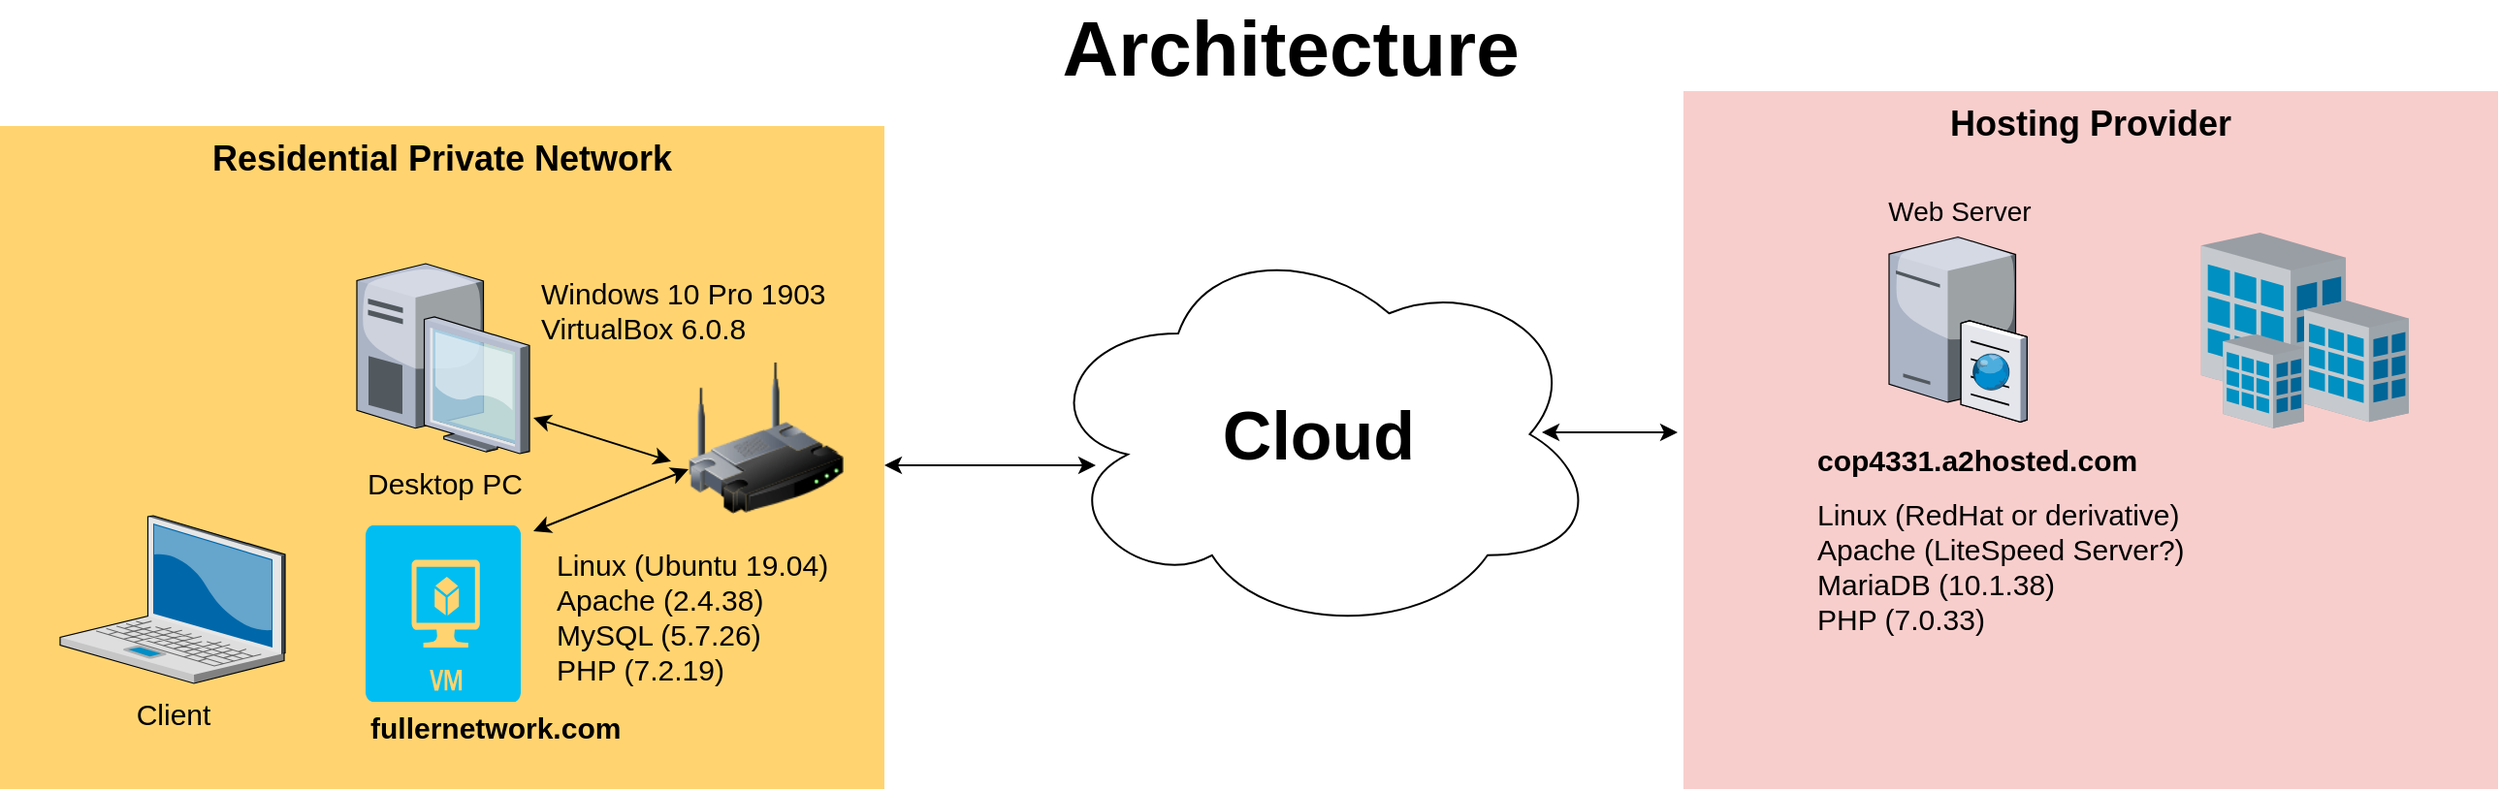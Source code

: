 <mxfile version="10.7.5" type="device"><diagram name="Page-1" id="e3a06f82-3646-2815-327d-82caf3d4e204"><mxGraphModel dx="1640" dy="841" grid="0" gridSize="10" guides="1" tooltips="1" connect="1" arrows="1" fold="1" page="1" pageScale="1.5" pageWidth="1169" pageHeight="826" background="none" math="0" shadow="0"><root><mxCell id="0" style=";html=1;"/><mxCell id="1" style=";html=1;" parent="0"/><mxCell id="6a7d8f32e03d9370-61" value="&lt;span style=&quot;font-size: 18px&quot;&gt;&lt;b&gt;Hosting Provider&lt;/b&gt;&lt;/span&gt;" style="whiteSpace=wrap;html=1;fillColor=#f8cecc;fontSize=14;strokeColor=none;verticalAlign=top;" parent="1" vertex="1"><mxGeometry x="1133" y="73" width="420" height="360" as="geometry"/></mxCell><mxCell id="6a7d8f32e03d9370-57" value="&lt;font style=&quot;font-size: 18px&quot;&gt;&lt;b&gt;Residential Private Network&lt;/b&gt;&lt;/font&gt;" style="whiteSpace=wrap;html=1;fillColor=#FFD470;gradientColor=none;fontSize=14;strokeColor=none;verticalAlign=top;" parent="1" vertex="1"><mxGeometry x="265" y="91" width="456" height="342" as="geometry"/></mxCell><mxCell id="6a7d8f32e03d9370-1" value="&lt;font style=&quot;font-size: 15px&quot;&gt;Client&lt;/font&gt;" style="verticalLabelPosition=bottom;aspect=fixed;html=1;verticalAlign=top;strokeColor=none;shape=mxgraph.citrix.laptop_2;fillColor=#66B2FF;gradientColor=#0066CC;fontSize=14;" parent="1" vertex="1"><mxGeometry x="296.0" y="292" width="116" height="86.5" as="geometry"/></mxCell><mxCell id="6a7d8f32e03d9370-5" value="&lt;font style=&quot;font-size: 15px&quot;&gt;Desktop PC&lt;/font&gt;" style="verticalLabelPosition=bottom;aspect=fixed;html=1;verticalAlign=top;strokeColor=none;shape=mxgraph.citrix.desktop;fillColor=#66B2FF;gradientColor=#0066CC;fontSize=14;" parent="1" vertex="1"><mxGeometry x="449" y="162.0" width="89" height="98" as="geometry"/></mxCell><mxCell id="6a7d8f32e03d9370-15" value="Web Server" style="verticalLabelPosition=top;aspect=fixed;html=1;verticalAlign=bottom;strokeColor=none;shape=mxgraph.citrix.cache_server;fillColor=#66B2FF;gradientColor=#0066CC;fontSize=14;labelPosition=center;align=center;" parent="1" vertex="1"><mxGeometry x="1239" y="146" width="71" height="97.5" as="geometry"/></mxCell><mxCell id="6a7d8f32e03d9370-31" value="" style="verticalLabelPosition=bottom;aspect=fixed;html=1;verticalAlign=top;strokeColor=none;shape=mxgraph.citrix.site;fillColor=#66B2FF;gradientColor=#0066CC;fontSize=14;" parent="1" vertex="1"><mxGeometry x="1400" y="146" width="107" height="101" as="geometry"/></mxCell><mxCell id="6a7d8f32e03d9370-62" value="&lt;font style=&quot;font-size: 40px&quot;&gt;Architecture&lt;/font&gt;" style="text;strokeColor=none;fillColor=none;html=1;fontSize=24;fontStyle=1;verticalAlign=middle;align=center;" parent="1" vertex="1"><mxGeometry x="499" y="30" width="861" height="40" as="geometry"/></mxCell><mxCell id="2iujy6KR6iTu82QdiIU_-4" value="" style="shape=image;html=1;verticalAlign=top;verticalLabelPosition=bottom;labelBackgroundColor=#ffffff;imageAspect=0;aspect=fixed;image=https://cdn0.iconfinder.com/data/icons/small-n-flat/24/678085-house-128.png" vertex="1" parent="1"><mxGeometry x="290" y="152" width="128" height="128" as="geometry"/></mxCell><mxCell id="2iujy6KR6iTu82QdiIU_-10" value="" style="verticalLabelPosition=bottom;html=1;verticalAlign=top;align=center;strokeColor=none;fillColor=#00BEF2;shape=mxgraph.azure.virtual_machine;" vertex="1" parent="1"><mxGeometry x="453.5" y="297" width="80" height="91" as="geometry"/></mxCell><mxCell id="2iujy6KR6iTu82QdiIU_-12" value="&lt;font style=&quot;font-size: 35px&quot;&gt;&lt;b&gt;Cloud&lt;/b&gt;&lt;/font&gt;" style="ellipse;shape=cloud;whiteSpace=wrap;html=1;" vertex="1" parent="1"><mxGeometry x="800" y="146" width="290" height="208" as="geometry"/></mxCell><mxCell id="2iujy6KR6iTu82QdiIU_-13" value="&lt;font style=&quot;font-size: 15px&quot;&gt;Linux (Ubuntu 19.04)&lt;br&gt;Apache (2.4.38)&lt;br&gt;MySQL (5.7.26)&lt;br&gt;PHP (7.2.19)&lt;/font&gt;&lt;br&gt;" style="text;html=1;resizable=0;points=[];autosize=1;align=left;verticalAlign=top;spacingTop=-4;" vertex="1" parent="1"><mxGeometry x="550" y="305.5" width="160" height="60" as="geometry"/></mxCell><mxCell id="2iujy6KR6iTu82QdiIU_-15" value="" style="image;html=1;labelBackgroundColor=#ffffff;image=img/lib/clip_art/networking/Wireless_Router_128x128.png" vertex="1" parent="1"><mxGeometry x="620" y="212" width="80" height="80" as="geometry"/></mxCell><mxCell id="2iujy6KR6iTu82QdiIU_-17" value="" style="endArrow=classic;startArrow=classic;html=1;" edge="1" parent="1"><mxGeometry width="50" height="50" relative="1" as="geometry"><mxPoint x="721" y="266" as="sourcePoint"/><mxPoint x="830" y="266" as="targetPoint"/></mxGeometry></mxCell><mxCell id="2iujy6KR6iTu82QdiIU_-18" value="&lt;font style=&quot;font-size: 15px&quot;&gt;&lt;b&gt;fullernetwork.com&lt;/b&gt;&lt;/font&gt;" style="text;html=1;resizable=0;points=[];autosize=1;align=left;verticalAlign=top;spacingTop=-4;" vertex="1" parent="1"><mxGeometry x="453.5" y="390" width="139" height="15" as="geometry"/></mxCell><mxCell id="2iujy6KR6iTu82QdiIU_-19" value="&lt;font style=&quot;font-size: 15px&quot;&gt;&lt;b&gt;cop4331.a2hosted.com&lt;/b&gt;&lt;/font&gt;" style="text;html=1;resizable=0;points=[];autosize=1;align=left;verticalAlign=top;spacingTop=-4;" vertex="1" parent="1"><mxGeometry x="1200" y="252" width="175" height="15" as="geometry"/></mxCell><mxCell id="2iujy6KR6iTu82QdiIU_-20" value="" style="endArrow=classic;startArrow=classic;html=1;" edge="1" parent="1"><mxGeometry width="50" height="50" relative="1" as="geometry"><mxPoint x="1060" y="249" as="sourcePoint"/><mxPoint x="1130" y="249" as="targetPoint"/></mxGeometry></mxCell><mxCell id="2iujy6KR6iTu82QdiIU_-21" value="&lt;font style=&quot;font-size: 15px&quot;&gt;Linux (RedHat or derivative)&lt;br&gt;Apache (LiteSpeed Server?)&lt;br&gt;MariaDB (10.1.38)&lt;br&gt;PHP (7.0.33)&lt;/font&gt;&lt;br&gt;" style="text;html=1;resizable=0;points=[];autosize=1;align=left;verticalAlign=top;spacingTop=-4;" vertex="1" parent="1"><mxGeometry x="1200" y="280" width="200" height="60" as="geometry"/></mxCell><mxCell id="2iujy6KR6iTu82QdiIU_-23" value="" style="endArrow=classic;startArrow=classic;html=1;" edge="1" parent="1" target="2iujy6KR6iTu82QdiIU_-15"><mxGeometry width="50" height="50" relative="1" as="geometry"><mxPoint x="540" y="300" as="sourcePoint"/><mxPoint x="638" y="307" as="targetPoint"/></mxGeometry></mxCell><mxCell id="2iujy6KR6iTu82QdiIU_-24" value="&lt;font style=&quot;font-size: 15px&quot;&gt;Windows 10 Pro 1903&lt;br&gt;VirtualBox 6.0.8&lt;br&gt;&lt;/font&gt;&lt;br&gt;" style="text;html=1;resizable=0;points=[];autosize=1;align=left;verticalAlign=top;spacingTop=-4;" vertex="1" parent="1"><mxGeometry x="542" y="165.5" width="157" height="44" as="geometry"/></mxCell><mxCell id="2iujy6KR6iTu82QdiIU_-26" value="" style="endArrow=classic;startArrow=classic;html=1;" edge="1" parent="1"><mxGeometry width="50" height="50" relative="1" as="geometry"><mxPoint x="540" y="241.5" as="sourcePoint"/><mxPoint x="611" y="264" as="targetPoint"/></mxGeometry></mxCell></root></mxGraphModel></diagram></mxfile>